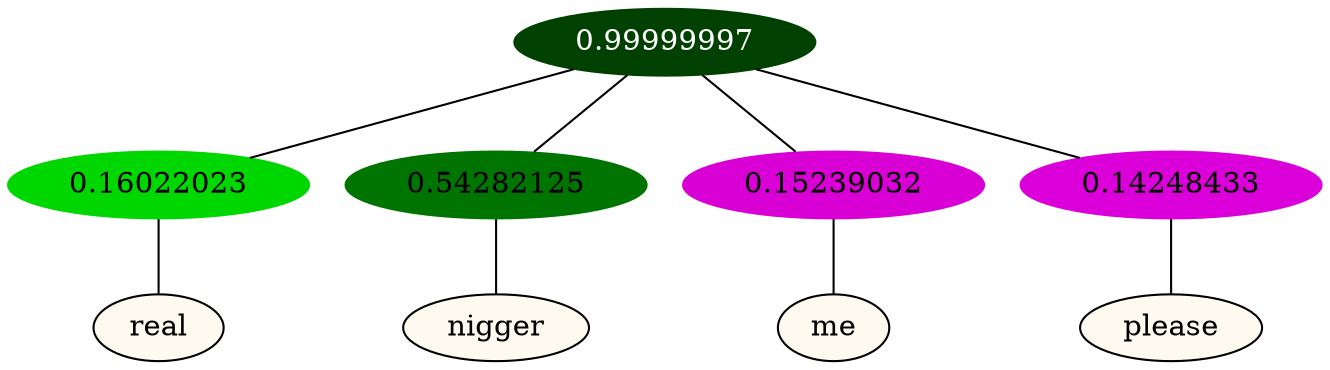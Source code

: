 graph {
	node [format=png height=0.15 nodesep=0.001 ordering=out overlap=prism overlap_scaling=0.01 ranksep=0.001 ratio=0.2 style=filled width=0.15]
	{
		rank=same
		a_w_1 [label=real color=black fillcolor=floralwhite style="filled,solid"]
		a_w_2 [label=nigger color=black fillcolor=floralwhite style="filled,solid"]
		a_w_3 [label=me color=black fillcolor=floralwhite style="filled,solid"]
		a_w_4 [label=please color=black fillcolor=floralwhite style="filled,solid"]
	}
	a_n_1 -- a_w_1
	a_n_2 -- a_w_2
	a_n_3 -- a_w_3
	a_n_4 -- a_w_4
	{
		rank=same
		a_n_1 [label=0.16022023 color="0.334 1.000 0.840" fontcolor=black]
		a_n_2 [label=0.54282125 color="0.334 1.000 0.457" fontcolor=black]
		a_n_3 [label=0.15239032 color="0.835 1.000 0.848" fontcolor=black]
		a_n_4 [label=0.14248433 color="0.835 1.000 0.858" fontcolor=black]
	}
	a_n_0 [label=0.99999997 color="0.334 1.000 0.250" fontcolor=grey99]
	a_n_0 -- a_n_1
	a_n_0 -- a_n_2
	a_n_0 -- a_n_3
	a_n_0 -- a_n_4
}
